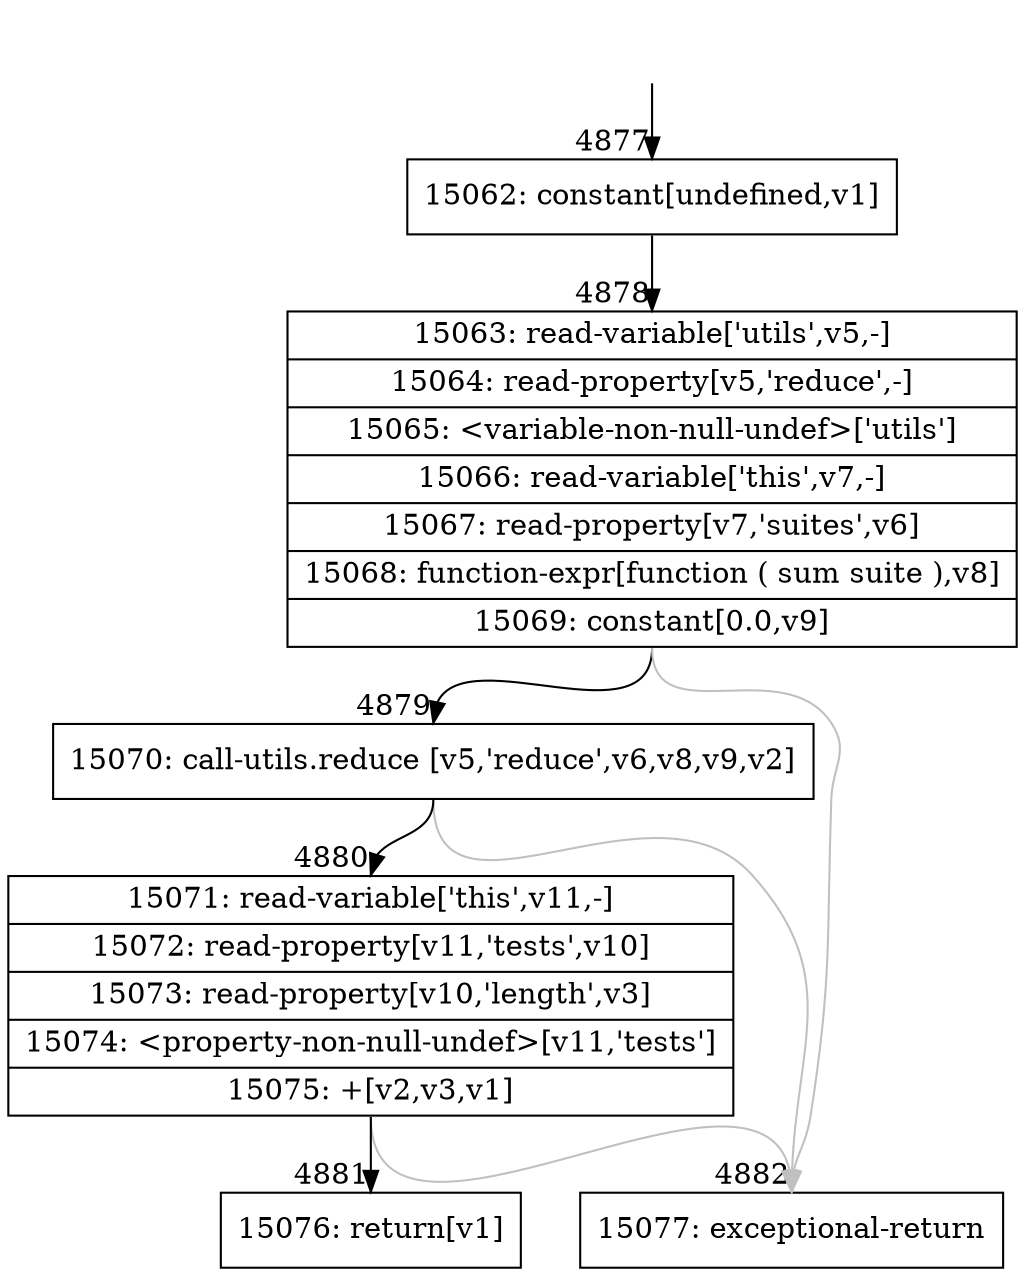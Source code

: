 digraph {
rankdir="TD"
BB_entry428[shape=none,label=""];
BB_entry428 -> BB4877 [tailport=s, headport=n, headlabel="    4877"]
BB4877 [shape=record label="{15062: constant[undefined,v1]}" ] 
BB4877 -> BB4878 [tailport=s, headport=n, headlabel="      4878"]
BB4878 [shape=record label="{15063: read-variable['utils',v5,-]|15064: read-property[v5,'reduce',-]|15065: \<variable-non-null-undef\>['utils']|15066: read-variable['this',v7,-]|15067: read-property[v7,'suites',v6]|15068: function-expr[function ( sum suite ),v8]|15069: constant[0.0,v9]}" ] 
BB4878 -> BB4879 [tailport=s, headport=n, headlabel="      4879"]
BB4878 -> BB4882 [tailport=s, headport=n, color=gray, headlabel="      4882"]
BB4879 [shape=record label="{15070: call-utils.reduce [v5,'reduce',v6,v8,v9,v2]}" ] 
BB4879 -> BB4880 [tailport=s, headport=n, headlabel="      4880"]
BB4879 -> BB4882 [tailport=s, headport=n, color=gray]
BB4880 [shape=record label="{15071: read-variable['this',v11,-]|15072: read-property[v11,'tests',v10]|15073: read-property[v10,'length',v3]|15074: \<property-non-null-undef\>[v11,'tests']|15075: +[v2,v3,v1]}" ] 
BB4880 -> BB4881 [tailport=s, headport=n, headlabel="      4881"]
BB4880 -> BB4882 [tailport=s, headport=n, color=gray]
BB4881 [shape=record label="{15076: return[v1]}" ] 
BB4882 [shape=record label="{15077: exceptional-return}" ] 
//#$~ 5635
}
